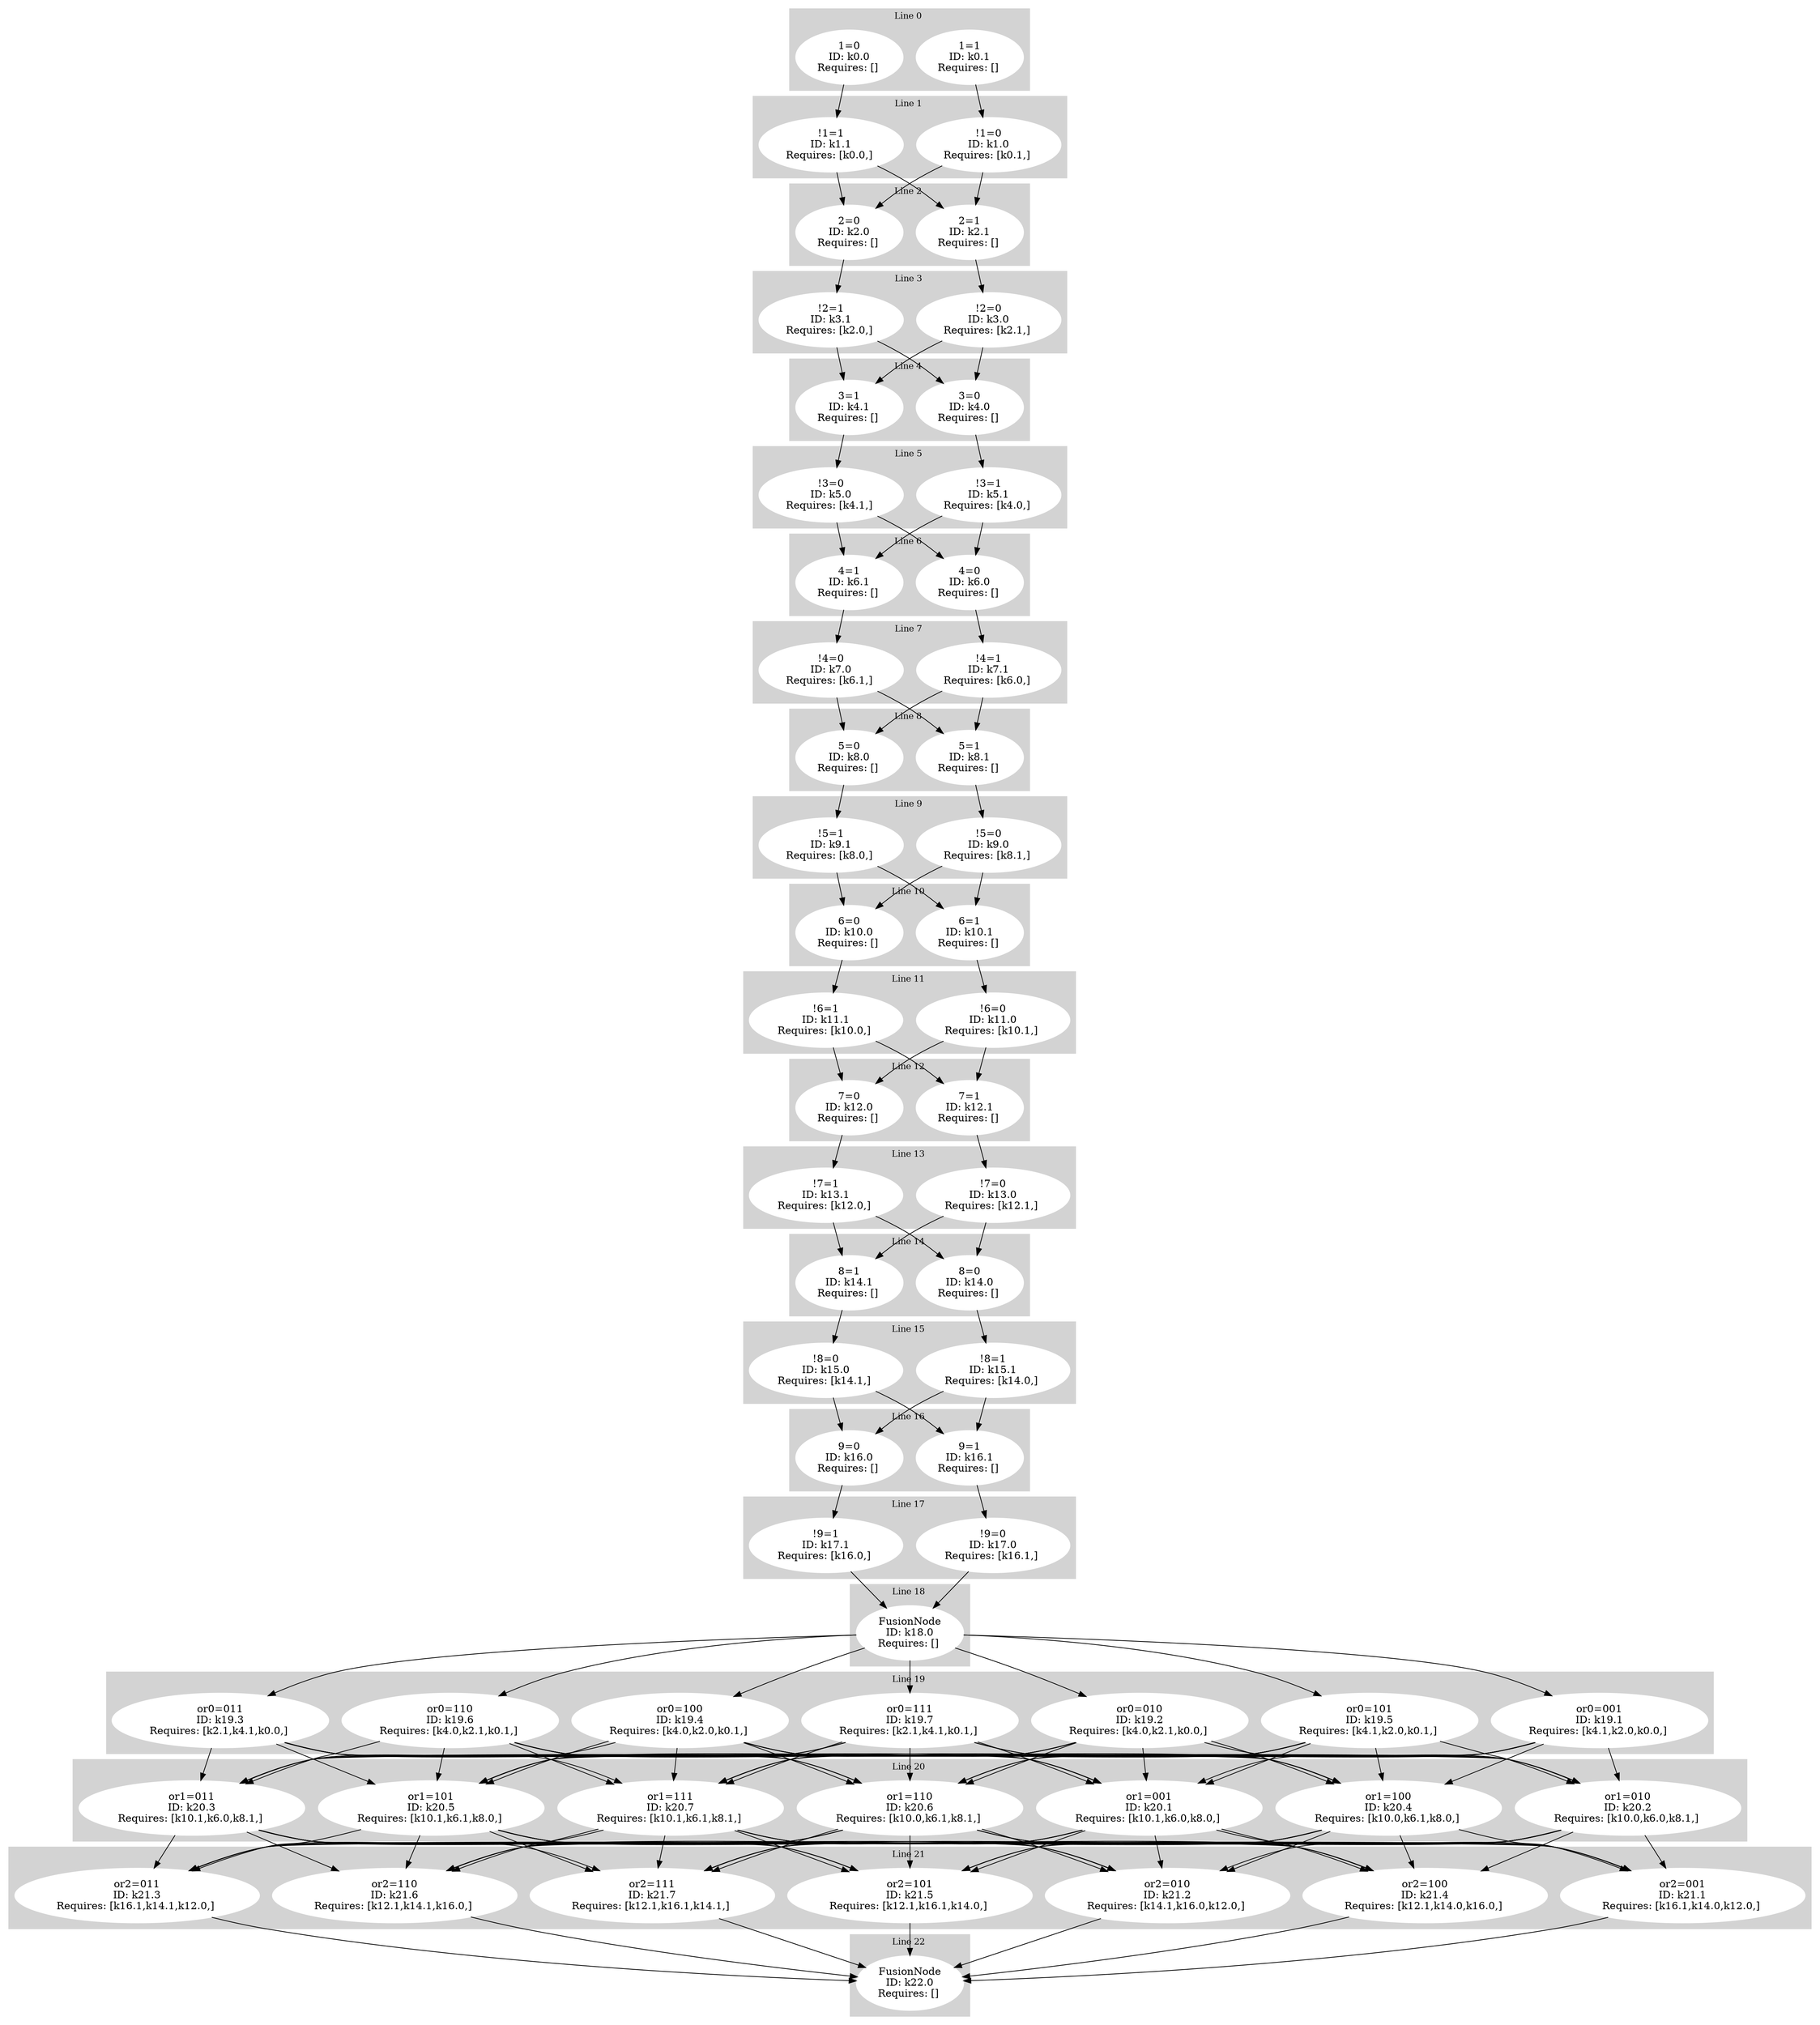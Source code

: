 digraph G {
     compound=true 
subgraph cluster_line_0 {
 style=filled;
 color=lightgrey; 
     node [style=filled,color=white]; 
k0_1 [label=<1=1<BR /> ID: k0.1 <BR />Requires: [] <BR />>]k0_0 [label=<1=0<BR /> ID: k0.0 <BR />Requires: [] <BR />>]
     fontsize="12" 
     label = "Line 0 " 
 }
subgraph cluster_line_1 {
 style=filled;
 color=lightgrey; 
     node [style=filled,color=white]; 
k1_1 [label=<!1=1<BR /> ID: k1.1 <BR />Requires: [k0.0,] <BR />>]k1_0 [label=<!1=0<BR /> ID: k1.0 <BR />Requires: [k0.1,] <BR />>]
     fontsize="12" 
     label = "Line 1 " 
 }
subgraph cluster_line_2 {
 style=filled;
 color=lightgrey; 
     node [style=filled,color=white]; 
k2_1 [label=<2=1<BR /> ID: k2.1 <BR />Requires: [] <BR />>]k2_0 [label=<2=0<BR /> ID: k2.0 <BR />Requires: [] <BR />>]
     fontsize="12" 
     label = "Line 2 " 
 }
subgraph cluster_line_3 {
 style=filled;
 color=lightgrey; 
     node [style=filled,color=white]; 
k3_0 [label=<!2=0<BR /> ID: k3.0 <BR />Requires: [k2.1,] <BR />>]k3_1 [label=<!2=1<BR /> ID: k3.1 <BR />Requires: [k2.0,] <BR />>]
     fontsize="12" 
     label = "Line 3 " 
 }
subgraph cluster_line_4 {
 style=filled;
 color=lightgrey; 
     node [style=filled,color=white]; 
k4_0 [label=<3=0<BR /> ID: k4.0 <BR />Requires: [] <BR />>]k4_1 [label=<3=1<BR /> ID: k4.1 <BR />Requires: [] <BR />>]
     fontsize="12" 
     label = "Line 4 " 
 }
subgraph cluster_line_5 {
 style=filled;
 color=lightgrey; 
     node [style=filled,color=white]; 
k5_0 [label=<!3=0<BR /> ID: k5.0 <BR />Requires: [k4.1,] <BR />>]k5_1 [label=<!3=1<BR /> ID: k5.1 <BR />Requires: [k4.0,] <BR />>]
     fontsize="12" 
     label = "Line 5 " 
 }
subgraph cluster_line_6 {
 style=filled;
 color=lightgrey; 
     node [style=filled,color=white]; 
k6_0 [label=<4=0<BR /> ID: k6.0 <BR />Requires: [] <BR />>]k6_1 [label=<4=1<BR /> ID: k6.1 <BR />Requires: [] <BR />>]
     fontsize="12" 
     label = "Line 6 " 
 }
subgraph cluster_line_7 {
 style=filled;
 color=lightgrey; 
     node [style=filled,color=white]; 
k7_1 [label=<!4=1<BR /> ID: k7.1 <BR />Requires: [k6.0,] <BR />>]k7_0 [label=<!4=0<BR /> ID: k7.0 <BR />Requires: [k6.1,] <BR />>]
     fontsize="12" 
     label = "Line 7 " 
 }
subgraph cluster_line_8 {
 style=filled;
 color=lightgrey; 
     node [style=filled,color=white]; 
k8_1 [label=<5=1<BR /> ID: k8.1 <BR />Requires: [] <BR />>]k8_0 [label=<5=0<BR /> ID: k8.0 <BR />Requires: [] <BR />>]
     fontsize="12" 
     label = "Line 8 " 
 }
subgraph cluster_line_9 {
 style=filled;
 color=lightgrey; 
     node [style=filled,color=white]; 
k9_1 [label=<!5=1<BR /> ID: k9.1 <BR />Requires: [k8.0,] <BR />>]k9_0 [label=<!5=0<BR /> ID: k9.0 <BR />Requires: [k8.1,] <BR />>]
     fontsize="12" 
     label = "Line 9 " 
 }
subgraph cluster_line_10 {
 style=filled;
 color=lightgrey; 
     node [style=filled,color=white]; 
k10_1 [label=<6=1<BR /> ID: k10.1 <BR />Requires: [] <BR />>]k10_0 [label=<6=0<BR /> ID: k10.0 <BR />Requires: [] <BR />>]
     fontsize="12" 
     label = "Line 10 " 
 }
subgraph cluster_line_11 {
 style=filled;
 color=lightgrey; 
     node [style=filled,color=white]; 
k11_1 [label=<!6=1<BR /> ID: k11.1 <BR />Requires: [k10.0,] <BR />>]k11_0 [label=<!6=0<BR /> ID: k11.0 <BR />Requires: [k10.1,] <BR />>]
     fontsize="12" 
     label = "Line 11 " 
 }
subgraph cluster_line_12 {
 style=filled;
 color=lightgrey; 
     node [style=filled,color=white]; 
k12_1 [label=<7=1<BR /> ID: k12.1 <BR />Requires: [] <BR />>]k12_0 [label=<7=0<BR /> ID: k12.0 <BR />Requires: [] <BR />>]
     fontsize="12" 
     label = "Line 12 " 
 }
subgraph cluster_line_13 {
 style=filled;
 color=lightgrey; 
     node [style=filled,color=white]; 
k13_0 [label=<!7=0<BR /> ID: k13.0 <BR />Requires: [k12.1,] <BR />>]k13_1 [label=<!7=1<BR /> ID: k13.1 <BR />Requires: [k12.0,] <BR />>]
     fontsize="12" 
     label = "Line 13 " 
 }
subgraph cluster_line_14 {
 style=filled;
 color=lightgrey; 
     node [style=filled,color=white]; 
k14_0 [label=<8=0<BR /> ID: k14.0 <BR />Requires: [] <BR />>]k14_1 [label=<8=1<BR /> ID: k14.1 <BR />Requires: [] <BR />>]
     fontsize="12" 
     label = "Line 14 " 
 }
subgraph cluster_line_15 {
 style=filled;
 color=lightgrey; 
     node [style=filled,color=white]; 
k15_1 [label=<!8=1<BR /> ID: k15.1 <BR />Requires: [k14.0,] <BR />>]k15_0 [label=<!8=0<BR /> ID: k15.0 <BR />Requires: [k14.1,] <BR />>]
     fontsize="12" 
     label = "Line 15 " 
 }
subgraph cluster_line_16 {
 style=filled;
 color=lightgrey; 
     node [style=filled,color=white]; 
k16_1 [label=<9=1<BR /> ID: k16.1 <BR />Requires: [] <BR />>]k16_0 [label=<9=0<BR /> ID: k16.0 <BR />Requires: [] <BR />>]
     fontsize="12" 
     label = "Line 16 " 
 }
subgraph cluster_line_17 {
 style=filled;
 color=lightgrey; 
     node [style=filled,color=white]; 
k17_1 [label=<!9=1<BR /> ID: k17.1 <BR />Requires: [k16.0,] <BR />>]k17_0 [label=<!9=0<BR /> ID: k17.0 <BR />Requires: [k16.1,] <BR />>]
     fontsize="12" 
     label = "Line 17 " 
 }
subgraph cluster_line_18 {
 style=filled;
 color=lightgrey; 
     node [style=filled,color=white]; 
k18_0 [label=<FusionNode<BR /> ID: k18.0 <BR />Requires: [] <BR />>]
     fontsize="12" 
     label = "Line 18 " 
 }
subgraph cluster_line_19 {
 style=filled;
 color=lightgrey; 
     node [style=filled,color=white]; 
k19_4 [label=<or0=100<BR /> ID: k19.4 <BR />Requires: [k4.0,k2.0,k0.1,] <BR />>]k19_6 [label=<or0=110<BR /> ID: k19.6 <BR />Requires: [k4.0,k2.1,k0.1,] <BR />>]k19_3 [label=<or0=011<BR /> ID: k19.3 <BR />Requires: [k2.1,k4.1,k0.0,] <BR />>]k19_1 [label=<or0=001<BR /> ID: k19.1 <BR />Requires: [k4.1,k2.0,k0.0,] <BR />>]k19_5 [label=<or0=101<BR /> ID: k19.5 <BR />Requires: [k4.1,k2.0,k0.1,] <BR />>]k19_2 [label=<or0=010<BR /> ID: k19.2 <BR />Requires: [k4.0,k2.1,k0.0,] <BR />>]k19_7 [label=<or0=111<BR /> ID: k19.7 <BR />Requires: [k2.1,k4.1,k0.1,] <BR />>]
     fontsize="12" 
     label = "Line 19 " 
 }
subgraph cluster_line_20 {
 style=filled;
 color=lightgrey; 
     node [style=filled,color=white]; 
k20_4 [label=<or1=100<BR /> ID: k20.4 <BR />Requires: [k10.0,k6.1,k8.0,] <BR />>]k20_1 [label=<or1=001<BR /> ID: k20.1 <BR />Requires: [k10.1,k6.0,k8.0,] <BR />>]k20_6 [label=<or1=110<BR /> ID: k20.6 <BR />Requires: [k10.0,k6.1,k8.1,] <BR />>]k20_7 [label=<or1=111<BR /> ID: k20.7 <BR />Requires: [k10.1,k6.1,k8.1,] <BR />>]k20_5 [label=<or1=101<BR /> ID: k20.5 <BR />Requires: [k10.1,k6.1,k8.0,] <BR />>]k20_3 [label=<or1=011<BR /> ID: k20.3 <BR />Requires: [k10.1,k6.0,k8.1,] <BR />>]k20_2 [label=<or1=010<BR /> ID: k20.2 <BR />Requires: [k10.0,k6.0,k8.1,] <BR />>]
     fontsize="12" 
     label = "Line 20 " 
 }
subgraph cluster_line_21 {
 style=filled;
 color=lightgrey; 
     node [style=filled,color=white]; 
k21_4 [label=<or2=100<BR /> ID: k21.4 <BR />Requires: [k12.1,k14.0,k16.0,] <BR />>]k21_2 [label=<or2=010<BR /> ID: k21.2 <BR />Requires: [k14.1,k16.0,k12.0,] <BR />>]k21_5 [label=<or2=101<BR /> ID: k21.5 <BR />Requires: [k12.1,k16.1,k14.0,] <BR />>]k21_7 [label=<or2=111<BR /> ID: k21.7 <BR />Requires: [k12.1,k16.1,k14.1,] <BR />>]k21_6 [label=<or2=110<BR /> ID: k21.6 <BR />Requires: [k12.1,k14.1,k16.0,] <BR />>]k21_3 [label=<or2=011<BR /> ID: k21.3 <BR />Requires: [k16.1,k14.1,k12.0,] <BR />>]k21_1 [label=<or2=001<BR /> ID: k21.1 <BR />Requires: [k16.1,k14.0,k12.0,] <BR />>]
     fontsize="12" 
     label = "Line 21 " 
 }
subgraph cluster_line_22 {
 style=filled;
 color=lightgrey; 
     node [style=filled,color=white]; 
k22_0 [label=<FusionNode<BR /> ID: k22.0 <BR />Requires: [] <BR />>]
     fontsize="12" 
     label = "Line 22 " 
 }
k0_1 -> k1_0 
k0_0 -> k1_1 
k1_1 -> k2_1 
k1_1 -> k2_0 
k1_0 -> k2_1 
k1_0 -> k2_0 
k2_1 -> k3_0 
k2_0 -> k3_1 
k3_0 -> k4_0 
k3_0 -> k4_1 
k3_1 -> k4_0 
k3_1 -> k4_1 
k4_0 -> k5_1 
k4_1 -> k5_0 
k5_0 -> k6_0 
k5_0 -> k6_1 
k5_1 -> k6_0 
k5_1 -> k6_1 
k6_0 -> k7_1 
k6_1 -> k7_0 
k7_1 -> k8_1 
k7_1 -> k8_0 
k7_0 -> k8_1 
k7_0 -> k8_0 
k8_1 -> k9_0 
k8_0 -> k9_1 
k9_1 -> k10_1 
k9_1 -> k10_0 
k9_0 -> k10_1 
k9_0 -> k10_0 
k10_1 -> k11_0 
k10_0 -> k11_1 
k11_1 -> k12_1 
k11_1 -> k12_0 
k11_0 -> k12_1 
k11_0 -> k12_0 
k12_1 -> k13_0 
k12_0 -> k13_1 
k13_0 -> k14_0 
k13_0 -> k14_1 
k13_1 -> k14_0 
k13_1 -> k14_1 
k14_0 -> k15_1 
k14_1 -> k15_0 
k15_1 -> k16_1 
k15_1 -> k16_0 
k15_0 -> k16_1 
k15_0 -> k16_0 
k16_1 -> k17_0 
k16_0 -> k17_1 
k17_1 -> k18_0 
k17_0 -> k18_0 
k18_0 -> k19_4 
k18_0 -> k19_6 
k18_0 -> k19_3 
k18_0 -> k19_1 
k18_0 -> k19_5 
k18_0 -> k19_2 
k18_0 -> k19_7 
k19_4 -> k20_4 
k19_4 -> k20_1 
k19_4 -> k20_6 
k19_4 -> k20_7 
k19_4 -> k20_5 
k19_4 -> k20_3 
k19_4 -> k20_2 
k19_6 -> k20_4 
k19_6 -> k20_1 
k19_6 -> k20_6 
k19_6 -> k20_7 
k19_6 -> k20_5 
k19_6 -> k20_3 
k19_6 -> k20_2 
k19_3 -> k20_4 
k19_3 -> k20_1 
k19_3 -> k20_6 
k19_3 -> k20_7 
k19_3 -> k20_5 
k19_3 -> k20_3 
k19_3 -> k20_2 
k19_1 -> k20_4 
k19_1 -> k20_1 
k19_1 -> k20_6 
k19_1 -> k20_7 
k19_1 -> k20_5 
k19_1 -> k20_3 
k19_1 -> k20_2 
k19_5 -> k20_4 
k19_5 -> k20_1 
k19_5 -> k20_6 
k19_5 -> k20_7 
k19_5 -> k20_5 
k19_5 -> k20_3 
k19_5 -> k20_2 
k19_2 -> k20_4 
k19_2 -> k20_1 
k19_2 -> k20_6 
k19_2 -> k20_7 
k19_2 -> k20_5 
k19_2 -> k20_3 
k19_2 -> k20_2 
k19_7 -> k20_4 
k19_7 -> k20_1 
k19_7 -> k20_6 
k19_7 -> k20_7 
k19_7 -> k20_5 
k19_7 -> k20_3 
k19_7 -> k20_2 
k20_4 -> k21_4 
k20_4 -> k21_2 
k20_4 -> k21_5 
k20_4 -> k21_7 
k20_4 -> k21_6 
k20_4 -> k21_3 
k20_4 -> k21_1 
k20_1 -> k21_4 
k20_1 -> k21_2 
k20_1 -> k21_5 
k20_1 -> k21_7 
k20_1 -> k21_6 
k20_1 -> k21_3 
k20_1 -> k21_1 
k20_6 -> k21_4 
k20_6 -> k21_2 
k20_6 -> k21_5 
k20_6 -> k21_7 
k20_6 -> k21_6 
k20_6 -> k21_3 
k20_6 -> k21_1 
k20_7 -> k21_4 
k20_7 -> k21_2 
k20_7 -> k21_5 
k20_7 -> k21_7 
k20_7 -> k21_6 
k20_7 -> k21_3 
k20_7 -> k21_1 
k20_5 -> k21_4 
k20_5 -> k21_2 
k20_5 -> k21_5 
k20_5 -> k21_7 
k20_5 -> k21_6 
k20_5 -> k21_3 
k20_5 -> k21_1 
k20_3 -> k21_4 
k20_3 -> k21_2 
k20_3 -> k21_5 
k20_3 -> k21_7 
k20_3 -> k21_6 
k20_3 -> k21_3 
k20_3 -> k21_1 
k20_2 -> k21_4 
k20_2 -> k21_2 
k20_2 -> k21_5 
k20_2 -> k21_7 
k20_2 -> k21_6 
k20_2 -> k21_3 
k20_2 -> k21_1 
k21_4 -> k22_0 
k21_2 -> k22_0 
k21_5 -> k22_0 
k21_7 -> k22_0 
k21_6 -> k22_0 
k21_3 -> k22_0 
k21_1 -> k22_0 
}